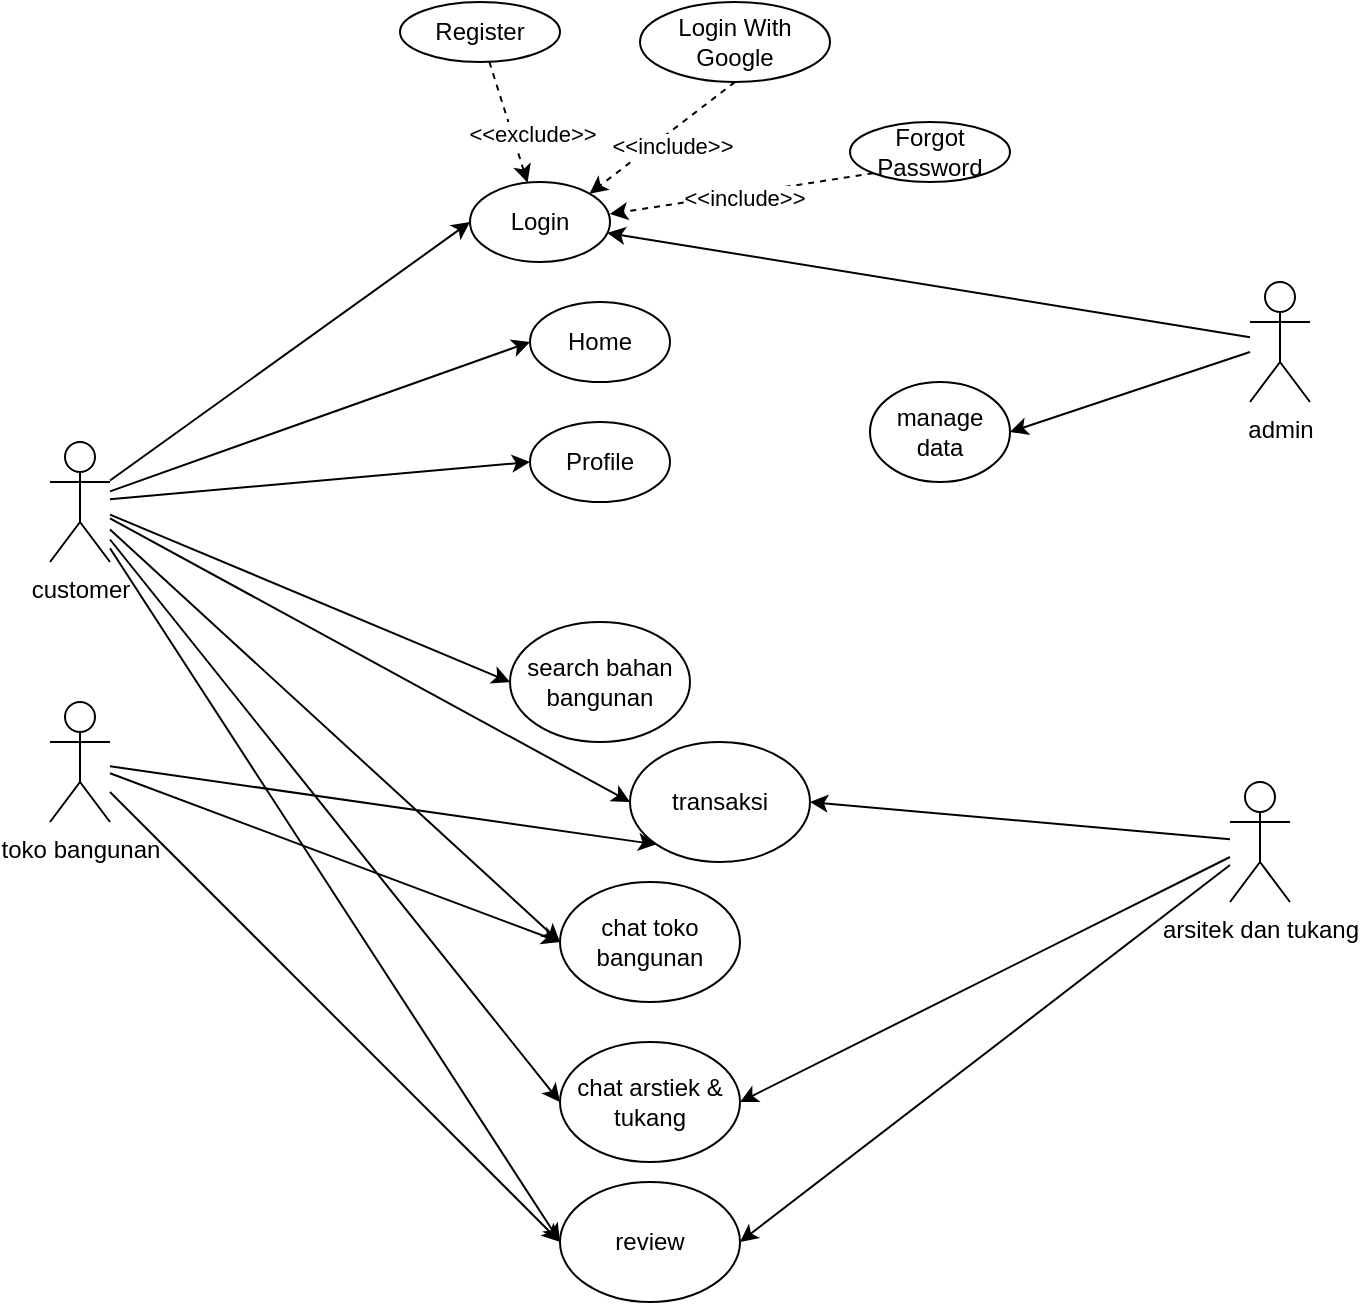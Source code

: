 <mxfile version="20.5.1" type="github" pages="2">
  <diagram id="8pYdvf0Vjy8PGNL5Wu--" name="Use Case">
    <mxGraphModel dx="786" dy="514" grid="1" gridSize="10" guides="1" tooltips="1" connect="1" arrows="1" fold="1" page="1" pageScale="1" pageWidth="850" pageHeight="1100" math="0" shadow="0">
      <root>
        <mxCell id="0" />
        <mxCell id="1" parent="0" />
        <mxCell id="rVxo1T5X09Oe69zh3RZC-1" style="edgeStyle=none;rounded=0;orthogonalLoop=1;jettySize=auto;html=1;" parent="1" source="rVxo1T5X09Oe69zh3RZC-3" target="rVxo1T5X09Oe69zh3RZC-4" edge="1">
          <mxGeometry relative="1" as="geometry" />
        </mxCell>
        <mxCell id="rVxo1T5X09Oe69zh3RZC-2" style="edgeStyle=none;rounded=0;orthogonalLoop=1;jettySize=auto;html=1;entryX=1;entryY=0.5;entryDx=0;entryDy=0;" parent="1" source="rVxo1T5X09Oe69zh3RZC-3" target="rVxo1T5X09Oe69zh3RZC-31" edge="1">
          <mxGeometry relative="1" as="geometry" />
        </mxCell>
        <mxCell id="rVxo1T5X09Oe69zh3RZC-3" value="admin&lt;br&gt;" style="shape=umlActor;verticalLabelPosition=bottom;verticalAlign=top;html=1;outlineConnect=0;" parent="1" vertex="1">
          <mxGeometry x="680" y="240" width="30" height="60" as="geometry" />
        </mxCell>
        <mxCell id="rVxo1T5X09Oe69zh3RZC-4" value="Login" style="ellipse;whiteSpace=wrap;html=1;" parent="1" vertex="1">
          <mxGeometry x="290" y="190" width="70" height="40" as="geometry" />
        </mxCell>
        <mxCell id="rVxo1T5X09Oe69zh3RZC-5" style="edgeStyle=none;rounded=0;orthogonalLoop=1;jettySize=auto;html=1;entryX=0;entryY=0.5;entryDx=0;entryDy=0;" parent="1" source="rVxo1T5X09Oe69zh3RZC-8" target="rVxo1T5X09Oe69zh3RZC-28" edge="1">
          <mxGeometry relative="1" as="geometry" />
        </mxCell>
        <mxCell id="rVxo1T5X09Oe69zh3RZC-6" style="edgeStyle=none;rounded=0;orthogonalLoop=1;jettySize=auto;html=1;entryX=0;entryY=0.5;entryDx=0;entryDy=0;" parent="1" source="rVxo1T5X09Oe69zh3RZC-8" target="rVxo1T5X09Oe69zh3RZC-30" edge="1">
          <mxGeometry relative="1" as="geometry" />
        </mxCell>
        <mxCell id="rVxo1T5X09Oe69zh3RZC-7" style="edgeStyle=none;rounded=0;orthogonalLoop=1;jettySize=auto;html=1;entryX=0;entryY=1;entryDx=0;entryDy=0;" parent="1" source="rVxo1T5X09Oe69zh3RZC-8" target="rVxo1T5X09Oe69zh3RZC-32" edge="1">
          <mxGeometry relative="1" as="geometry" />
        </mxCell>
        <mxCell id="rVxo1T5X09Oe69zh3RZC-8" value="toko bangunan" style="shape=umlActor;verticalLabelPosition=bottom;verticalAlign=top;html=1;outlineConnect=0;" parent="1" vertex="1">
          <mxGeometry x="80" y="450" width="30" height="60" as="geometry" />
        </mxCell>
        <mxCell id="rVxo1T5X09Oe69zh3RZC-9" style="edgeStyle=none;rounded=0;orthogonalLoop=1;jettySize=auto;html=1;entryX=1;entryY=0.5;entryDx=0;entryDy=0;" parent="1" source="rVxo1T5X09Oe69zh3RZC-12" target="rVxo1T5X09Oe69zh3RZC-29" edge="1">
          <mxGeometry relative="1" as="geometry" />
        </mxCell>
        <mxCell id="rVxo1T5X09Oe69zh3RZC-10" style="edgeStyle=none;rounded=0;orthogonalLoop=1;jettySize=auto;html=1;entryX=1;entryY=0.5;entryDx=0;entryDy=0;" parent="1" source="rVxo1T5X09Oe69zh3RZC-12" target="rVxo1T5X09Oe69zh3RZC-30" edge="1">
          <mxGeometry relative="1" as="geometry" />
        </mxCell>
        <mxCell id="rVxo1T5X09Oe69zh3RZC-11" style="edgeStyle=none;rounded=0;orthogonalLoop=1;jettySize=auto;html=1;entryX=1;entryY=0.5;entryDx=0;entryDy=0;" parent="1" source="rVxo1T5X09Oe69zh3RZC-12" target="rVxo1T5X09Oe69zh3RZC-32" edge="1">
          <mxGeometry relative="1" as="geometry" />
        </mxCell>
        <mxCell id="rVxo1T5X09Oe69zh3RZC-12" value="arsitek dan tukang" style="shape=umlActor;verticalLabelPosition=bottom;verticalAlign=top;html=1;outlineConnect=0;" parent="1" vertex="1">
          <mxGeometry x="670" y="490" width="30" height="60" as="geometry" />
        </mxCell>
        <mxCell id="rVxo1T5X09Oe69zh3RZC-13" style="edgeStyle=none;rounded=0;orthogonalLoop=1;jettySize=auto;html=1;entryX=0;entryY=0.5;entryDx=0;entryDy=0;" parent="1" source="rVxo1T5X09Oe69zh3RZC-21" target="rVxo1T5X09Oe69zh3RZC-4" edge="1">
          <mxGeometry relative="1" as="geometry" />
        </mxCell>
        <mxCell id="rVxo1T5X09Oe69zh3RZC-14" style="edgeStyle=none;rounded=0;orthogonalLoop=1;jettySize=auto;html=1;entryX=0;entryY=0.5;entryDx=0;entryDy=0;" parent="1" source="rVxo1T5X09Oe69zh3RZC-21" target="rVxo1T5X09Oe69zh3RZC-25" edge="1">
          <mxGeometry relative="1" as="geometry" />
        </mxCell>
        <mxCell id="rVxo1T5X09Oe69zh3RZC-15" style="edgeStyle=none;rounded=0;orthogonalLoop=1;jettySize=auto;html=1;entryX=0;entryY=0.5;entryDx=0;entryDy=0;" parent="1" source="rVxo1T5X09Oe69zh3RZC-21" target="rVxo1T5X09Oe69zh3RZC-26" edge="1">
          <mxGeometry relative="1" as="geometry" />
        </mxCell>
        <mxCell id="rVxo1T5X09Oe69zh3RZC-16" style="edgeStyle=none;rounded=0;orthogonalLoop=1;jettySize=auto;html=1;entryX=0;entryY=0.5;entryDx=0;entryDy=0;" parent="1" source="rVxo1T5X09Oe69zh3RZC-21" target="rVxo1T5X09Oe69zh3RZC-27" edge="1">
          <mxGeometry relative="1" as="geometry" />
        </mxCell>
        <mxCell id="rVxo1T5X09Oe69zh3RZC-17" style="edgeStyle=none;rounded=0;orthogonalLoop=1;jettySize=auto;html=1;entryX=0;entryY=0.5;entryDx=0;entryDy=0;" parent="1" source="rVxo1T5X09Oe69zh3RZC-21" target="rVxo1T5X09Oe69zh3RZC-28" edge="1">
          <mxGeometry relative="1" as="geometry" />
        </mxCell>
        <mxCell id="rVxo1T5X09Oe69zh3RZC-18" style="edgeStyle=none;rounded=0;orthogonalLoop=1;jettySize=auto;html=1;entryX=0;entryY=0.5;entryDx=0;entryDy=0;" parent="1" source="rVxo1T5X09Oe69zh3RZC-21" target="rVxo1T5X09Oe69zh3RZC-29" edge="1">
          <mxGeometry relative="1" as="geometry" />
        </mxCell>
        <mxCell id="rVxo1T5X09Oe69zh3RZC-19" style="edgeStyle=none;rounded=0;orthogonalLoop=1;jettySize=auto;html=1;entryX=0;entryY=0.5;entryDx=0;entryDy=0;" parent="1" source="rVxo1T5X09Oe69zh3RZC-21" target="rVxo1T5X09Oe69zh3RZC-30" edge="1">
          <mxGeometry relative="1" as="geometry" />
        </mxCell>
        <mxCell id="rVxo1T5X09Oe69zh3RZC-20" style="edgeStyle=none;rounded=0;orthogonalLoop=1;jettySize=auto;html=1;entryX=0;entryY=0.5;entryDx=0;entryDy=0;" parent="1" source="rVxo1T5X09Oe69zh3RZC-21" target="rVxo1T5X09Oe69zh3RZC-32" edge="1">
          <mxGeometry relative="1" as="geometry" />
        </mxCell>
        <mxCell id="rVxo1T5X09Oe69zh3RZC-21" value="customer" style="shape=umlActor;verticalLabelPosition=bottom;verticalAlign=top;html=1;outlineConnect=0;" parent="1" vertex="1">
          <mxGeometry x="80" y="320" width="30" height="60" as="geometry" />
        </mxCell>
        <mxCell id="rVxo1T5X09Oe69zh3RZC-22" style="rounded=0;orthogonalLoop=1;jettySize=auto;html=1;dashed=1;" parent="1" source="rVxo1T5X09Oe69zh3RZC-24" target="rVxo1T5X09Oe69zh3RZC-4" edge="1">
          <mxGeometry relative="1" as="geometry" />
        </mxCell>
        <mxCell id="rVxo1T5X09Oe69zh3RZC-23" value="&amp;lt;&amp;lt;exclude&amp;gt;&amp;gt;" style="edgeLabel;html=1;align=center;verticalAlign=middle;resizable=0;points=[];" parent="rVxo1T5X09Oe69zh3RZC-22" vertex="1" connectable="0">
          <mxGeometry x="0.149" y="-1" relative="1" as="geometry">
            <mxPoint x="11" y="1" as="offset" />
          </mxGeometry>
        </mxCell>
        <mxCell id="rVxo1T5X09Oe69zh3RZC-24" value="Register" style="ellipse;whiteSpace=wrap;html=1;" parent="1" vertex="1">
          <mxGeometry x="255" y="100" width="80" height="30" as="geometry" />
        </mxCell>
        <mxCell id="rVxo1T5X09Oe69zh3RZC-25" value="Home" style="ellipse;whiteSpace=wrap;html=1;" parent="1" vertex="1">
          <mxGeometry x="320" y="250" width="70" height="40" as="geometry" />
        </mxCell>
        <mxCell id="rVxo1T5X09Oe69zh3RZC-26" value="Profile" style="ellipse;whiteSpace=wrap;html=1;" parent="1" vertex="1">
          <mxGeometry x="320" y="310" width="70" height="40" as="geometry" />
        </mxCell>
        <mxCell id="rVxo1T5X09Oe69zh3RZC-27" value="search bahan bangunan" style="ellipse;whiteSpace=wrap;html=1;" parent="1" vertex="1">
          <mxGeometry x="310" y="410" width="90" height="60" as="geometry" />
        </mxCell>
        <mxCell id="rVxo1T5X09Oe69zh3RZC-28" value="chat toko bangunan" style="ellipse;whiteSpace=wrap;html=1;" parent="1" vertex="1">
          <mxGeometry x="335" y="540" width="90" height="60" as="geometry" />
        </mxCell>
        <mxCell id="rVxo1T5X09Oe69zh3RZC-29" value="chat arstiek &amp;amp; tukang" style="ellipse;whiteSpace=wrap;html=1;" parent="1" vertex="1">
          <mxGeometry x="335" y="620" width="90" height="60" as="geometry" />
        </mxCell>
        <mxCell id="rVxo1T5X09Oe69zh3RZC-30" value="review" style="ellipse;whiteSpace=wrap;html=1;" parent="1" vertex="1">
          <mxGeometry x="335" y="690" width="90" height="60" as="geometry" />
        </mxCell>
        <mxCell id="rVxo1T5X09Oe69zh3RZC-31" value="manage data" style="ellipse;whiteSpace=wrap;html=1;" parent="1" vertex="1">
          <mxGeometry x="490" y="290" width="70" height="50" as="geometry" />
        </mxCell>
        <mxCell id="rVxo1T5X09Oe69zh3RZC-32" value="transaksi" style="ellipse;whiteSpace=wrap;html=1;" parent="1" vertex="1">
          <mxGeometry x="370" y="470" width="90" height="60" as="geometry" />
        </mxCell>
        <mxCell id="rVxo1T5X09Oe69zh3RZC-36" value="Forgot Password" style="ellipse;whiteSpace=wrap;html=1;" parent="1" vertex="1">
          <mxGeometry x="480" y="160" width="80" height="30" as="geometry" />
        </mxCell>
        <mxCell id="rVxo1T5X09Oe69zh3RZC-37" style="rounded=0;orthogonalLoop=1;jettySize=auto;html=1;dashed=1;exitX=0;exitY=1;exitDx=0;exitDy=0;" parent="1" source="rVxo1T5X09Oe69zh3RZC-36" edge="1">
          <mxGeometry relative="1" as="geometry">
            <mxPoint x="427.902" y="167.503" as="sourcePoint" />
            <mxPoint x="360" y="206" as="targetPoint" />
          </mxGeometry>
        </mxCell>
        <mxCell id="rVxo1T5X09Oe69zh3RZC-38" value="&amp;lt;&amp;lt;include&amp;gt;&amp;gt;" style="edgeLabel;html=1;align=center;verticalAlign=middle;resizable=0;points=[];" parent="rVxo1T5X09Oe69zh3RZC-37" vertex="1" connectable="0">
          <mxGeometry x="0.149" y="-1" relative="1" as="geometry">
            <mxPoint x="11" y="1" as="offset" />
          </mxGeometry>
        </mxCell>
        <mxCell id="rVxo1T5X09Oe69zh3RZC-40" value="Login With Google" style="ellipse;whiteSpace=wrap;html=1;" parent="1" vertex="1">
          <mxGeometry x="375" y="100" width="95" height="40" as="geometry" />
        </mxCell>
        <mxCell id="rVxo1T5X09Oe69zh3RZC-41" style="rounded=0;orthogonalLoop=1;jettySize=auto;html=1;dashed=1;exitX=0.5;exitY=1;exitDx=0;exitDy=0;entryX=1;entryY=0;entryDx=0;entryDy=0;" parent="1" source="rVxo1T5X09Oe69zh3RZC-40" target="rVxo1T5X09Oe69zh3RZC-4" edge="1">
          <mxGeometry relative="1" as="geometry">
            <mxPoint x="310.846" y="159.839" as="sourcePoint" />
            <mxPoint x="327.201" y="200.503" as="targetPoint" />
          </mxGeometry>
        </mxCell>
        <mxCell id="rVxo1T5X09Oe69zh3RZC-42" value="&amp;lt;&amp;lt;include&amp;gt;&amp;gt;" style="edgeLabel;html=1;align=center;verticalAlign=middle;resizable=0;points=[];" parent="rVxo1T5X09Oe69zh3RZC-41" vertex="1" connectable="0">
          <mxGeometry x="0.149" y="-1" relative="1" as="geometry">
            <mxPoint x="11" y="1" as="offset" />
          </mxGeometry>
        </mxCell>
      </root>
    </mxGraphModel>
  </diagram>
  <diagram id="bUhFg7TCCN4sw5C-6Emz" name="Page-2">
    <mxGraphModel dx="868" dy="443" grid="1" gridSize="10" guides="1" tooltips="1" connect="1" arrows="1" fold="1" page="1" pageScale="1" pageWidth="850" pageHeight="1100" math="0" shadow="0">
      <root>
        <mxCell id="0" />
        <mxCell id="1" parent="0" />
      </root>
    </mxGraphModel>
  </diagram>
</mxfile>
